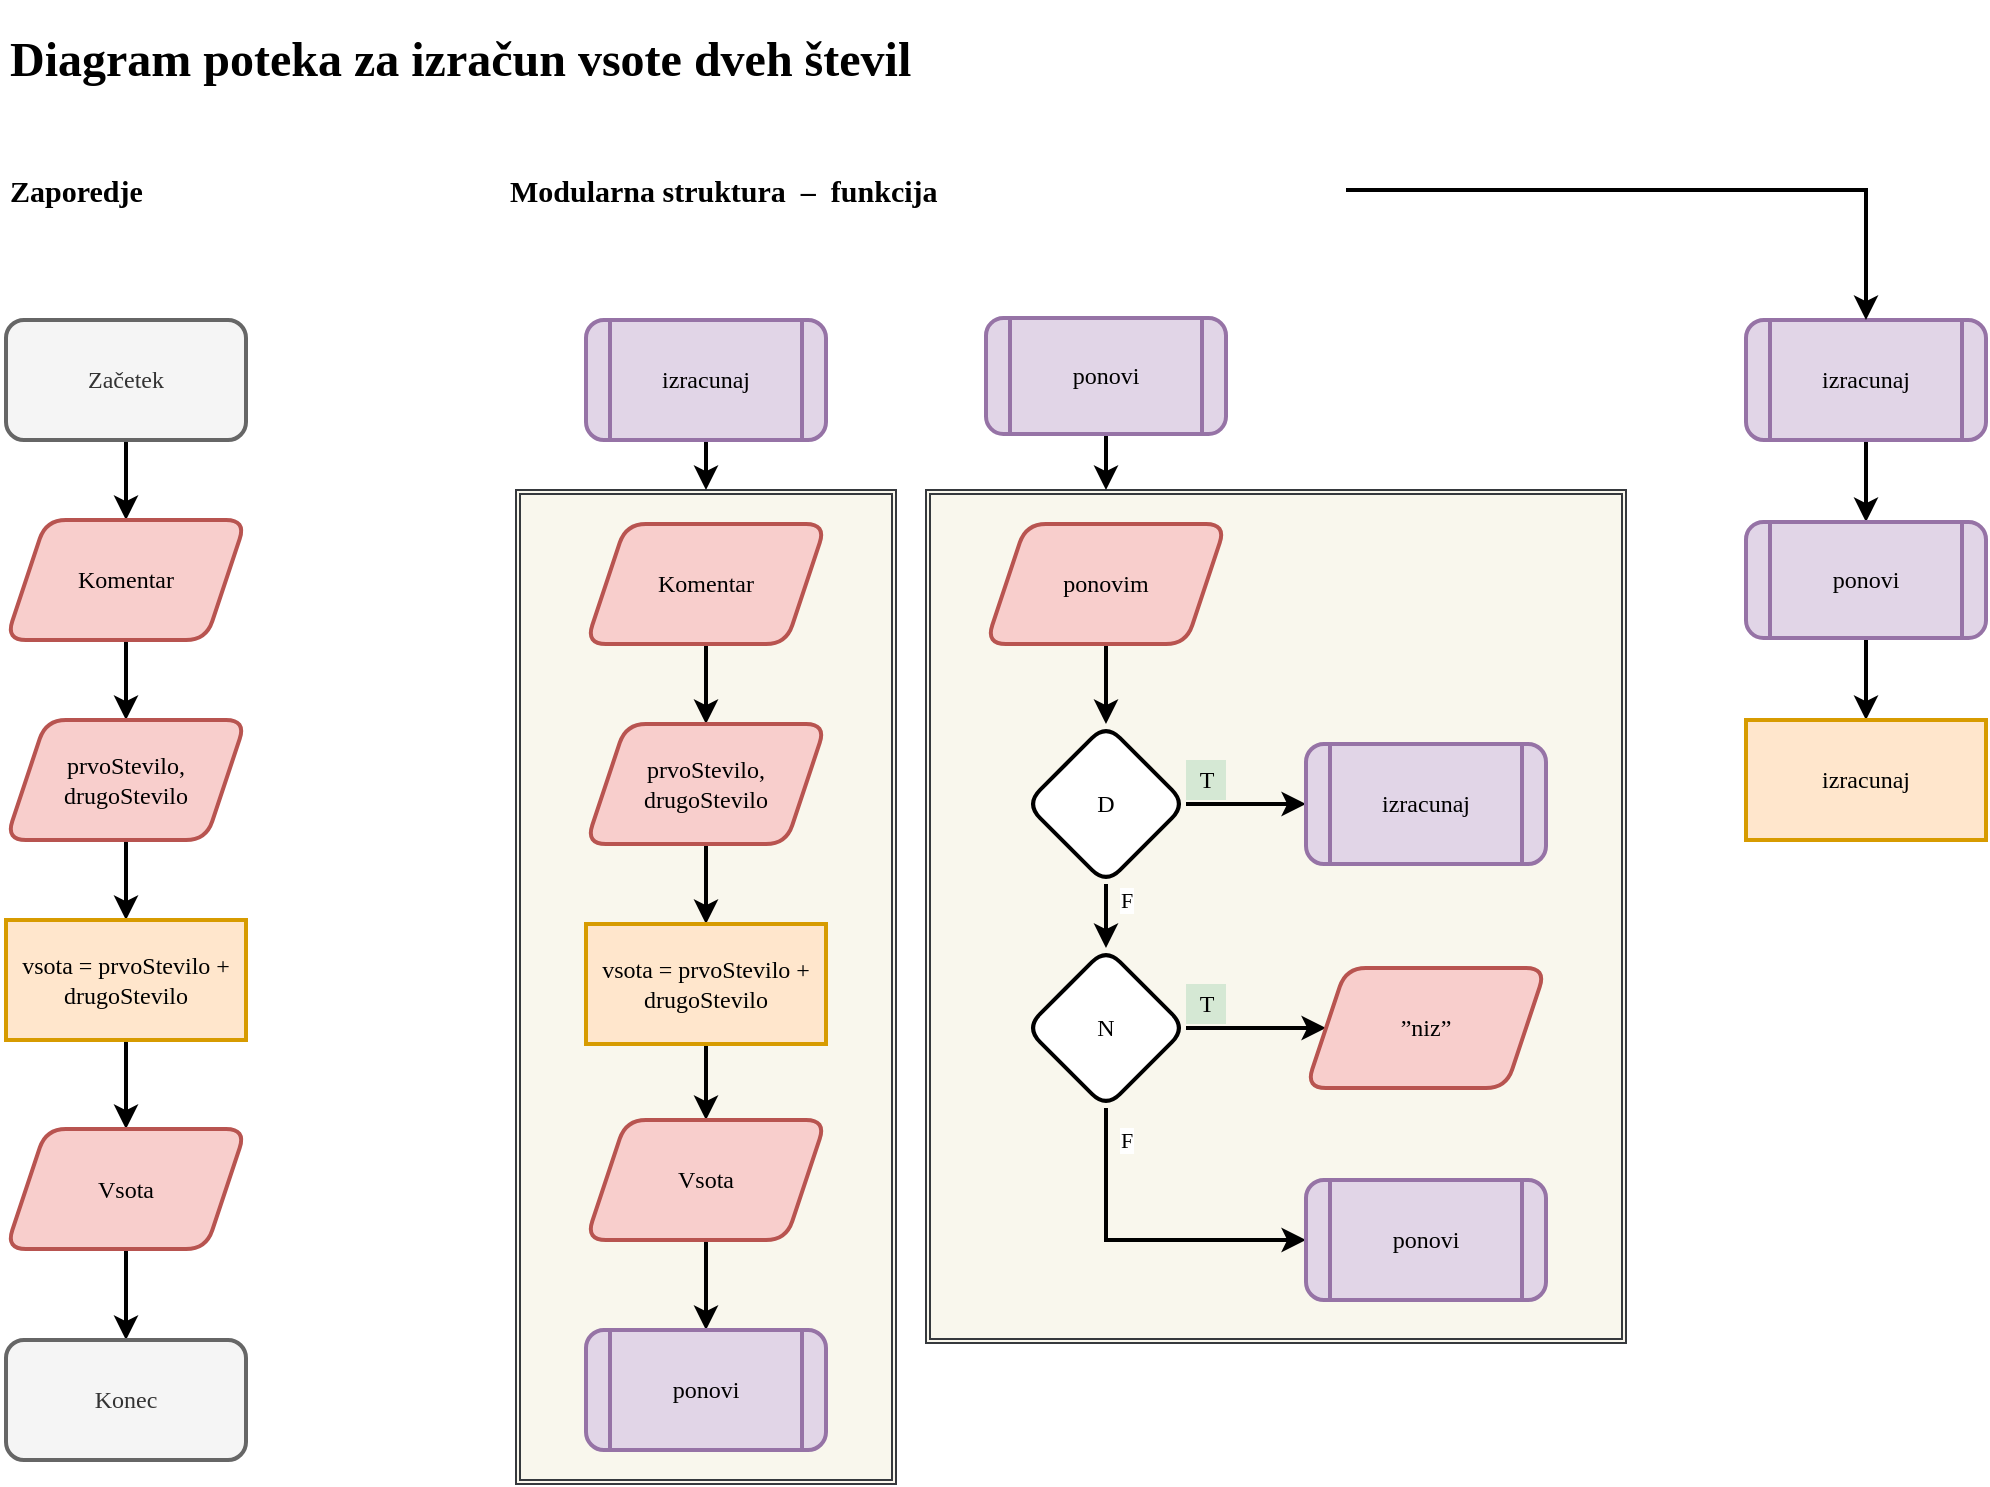 <mxfile version="13.9.2" type="github"><diagram id="enq9tbYXUga7cvXpYVXk" name="Page-1"><mxGraphModel dx="617" dy="458" grid="1" gridSize="10" guides="1" tooltips="1" connect="1" arrows="1" fold="1" page="1" pageScale="1" pageWidth="1169" pageHeight="827" math="0" shadow="0"><root><mxCell id="0"/><mxCell id="1" parent="0"/><mxCell id="UUqpzmmsJI0lA6TKm8VX-53" value="" style="shape=ext;double=1;rounded=0;whiteSpace=wrap;html=1;strokeWidth=1;fontFamily=Georgia;fillColor=#f9f7ed;strokeColor=#36393d;" parent="1" vertex="1"><mxGeometry x="550" y="275" width="350" height="426.5" as="geometry"/></mxCell><mxCell id="UUqpzmmsJI0lA6TKm8VX-51" value="" style="shape=ext;double=1;rounded=0;whiteSpace=wrap;html=1;strokeWidth=1;fontFamily=Georgia;fillColor=#f9f7ed;strokeColor=#36393d;" parent="1" vertex="1"><mxGeometry x="345" y="275" width="190" height="497" as="geometry"/></mxCell><mxCell id="UUqpzmmsJI0lA6TKm8VX-1" value="&lt;h1&gt;Diagram poteka za izračun vsote dveh števil&lt;/h1&gt;&lt;p&gt;&lt;br&gt;&lt;/p&gt;" style="text;html=1;strokeColor=none;fillColor=none;spacing=5;spacingTop=-20;whiteSpace=wrap;overflow=hidden;rounded=0;fontFamily=Georgia;" parent="1" vertex="1"><mxGeometry x="87" y="40" width="570" height="40" as="geometry"/></mxCell><mxCell id="UUqpzmmsJI0lA6TKm8VX-4" style="edgeStyle=orthogonalEdgeStyle;rounded=0;orthogonalLoop=1;jettySize=auto;html=1;entryX=0.5;entryY=0;entryDx=0;entryDy=0;fontFamily=Georgia;strokeWidth=2;" parent="1" source="UUqpzmmsJI0lA6TKm8VX-2" target="UUqpzmmsJI0lA6TKm8VX-3" edge="1"><mxGeometry relative="1" as="geometry"/></mxCell><mxCell id="UUqpzmmsJI0lA6TKm8VX-2" value="Začetek" style="rounded=1;whiteSpace=wrap;html=1;fontFamily=Georgia;strokeWidth=2;fillColor=#f5f5f5;strokeColor=#666666;fontColor=#333333;" parent="1" vertex="1"><mxGeometry x="90" y="190" width="120" height="60" as="geometry"/></mxCell><mxCell id="UUqpzmmsJI0lA6TKm8VX-6" style="edgeStyle=orthogonalEdgeStyle;rounded=0;orthogonalLoop=1;jettySize=auto;html=1;strokeWidth=2;fontFamily=Georgia;" parent="1" source="UUqpzmmsJI0lA6TKm8VX-3" target="UUqpzmmsJI0lA6TKm8VX-5" edge="1"><mxGeometry relative="1" as="geometry"/></mxCell><mxCell id="UUqpzmmsJI0lA6TKm8VX-3" value="Komentar" style="shape=parallelogram;perimeter=parallelogramPerimeter;whiteSpace=wrap;html=1;fixedSize=1;strokeWidth=2;fontFamily=Georgia;fillColor=#f8cecc;strokeColor=#b85450;rounded=1;" parent="1" vertex="1"><mxGeometry x="90" y="290" width="120" height="60" as="geometry"/></mxCell><mxCell id="UUqpzmmsJI0lA6TKm8VX-8" style="edgeStyle=orthogonalEdgeStyle;rounded=0;orthogonalLoop=1;jettySize=auto;html=1;entryX=0.5;entryY=0;entryDx=0;entryDy=0;strokeWidth=2;fontFamily=Georgia;" parent="1" source="UUqpzmmsJI0lA6TKm8VX-5" target="UUqpzmmsJI0lA6TKm8VX-7" edge="1"><mxGeometry relative="1" as="geometry"/></mxCell><mxCell id="UUqpzmmsJI0lA6TKm8VX-5" value="prvoStevilo, drugoStevilo" style="shape=parallelogram;perimeter=parallelogramPerimeter;whiteSpace=wrap;html=1;fixedSize=1;strokeWidth=2;fontFamily=Georgia;fillColor=#f8cecc;strokeColor=#b85450;rounded=1;" parent="1" vertex="1"><mxGeometry x="90" y="390" width="120" height="60" as="geometry"/></mxCell><mxCell id="UUqpzmmsJI0lA6TKm8VX-11" style="edgeStyle=orthogonalEdgeStyle;rounded=0;orthogonalLoop=1;jettySize=auto;html=1;entryX=0.5;entryY=0;entryDx=0;entryDy=0;strokeWidth=2;fontFamily=Georgia;" parent="1" source="UUqpzmmsJI0lA6TKm8VX-7" target="UUqpzmmsJI0lA6TKm8VX-9" edge="1"><mxGeometry relative="1" as="geometry"/></mxCell><mxCell id="UUqpzmmsJI0lA6TKm8VX-7" value="vsota = prvoStevilo + drugoStevilo" style="rounded=0;whiteSpace=wrap;html=1;strokeWidth=2;fontFamily=Georgia;fillColor=#ffe6cc;strokeColor=#d79b00;" parent="1" vertex="1"><mxGeometry x="90" y="490" width="120" height="60" as="geometry"/></mxCell><mxCell id="UUqpzmmsJI0lA6TKm8VX-12" style="edgeStyle=orthogonalEdgeStyle;rounded=0;orthogonalLoop=1;jettySize=auto;html=1;entryX=0.5;entryY=0;entryDx=0;entryDy=0;strokeWidth=2;fontFamily=Georgia;" parent="1" source="UUqpzmmsJI0lA6TKm8VX-9" target="UUqpzmmsJI0lA6TKm8VX-10" edge="1"><mxGeometry relative="1" as="geometry"/></mxCell><mxCell id="UUqpzmmsJI0lA6TKm8VX-9" value="Vsota" style="shape=parallelogram;perimeter=parallelogramPerimeter;whiteSpace=wrap;html=1;fixedSize=1;strokeWidth=2;fontFamily=Georgia;fillColor=#f8cecc;strokeColor=#b85450;rounded=1;" parent="1" vertex="1"><mxGeometry x="90" y="594.5" width="120" height="60" as="geometry"/></mxCell><mxCell id="UUqpzmmsJI0lA6TKm8VX-10" value="Konec" style="rounded=1;whiteSpace=wrap;html=1;fontFamily=Georgia;strokeWidth=2;fillColor=#f5f5f5;strokeColor=#666666;fontColor=#333333;" parent="1" vertex="1"><mxGeometry x="90" y="700" width="120" height="60" as="geometry"/></mxCell><mxCell id="UUqpzmmsJI0lA6TKm8VX-52" style="edgeStyle=orthogonalEdgeStyle;rounded=0;orthogonalLoop=1;jettySize=auto;html=1;exitX=0.5;exitY=1;exitDx=0;exitDy=0;entryX=0.5;entryY=0;entryDx=0;entryDy=0;strokeWidth=2;fontFamily=Georgia;" parent="1" source="UUqpzmmsJI0lA6TKm8VX-13" target="UUqpzmmsJI0lA6TKm8VX-51" edge="1"><mxGeometry relative="1" as="geometry"/></mxCell><mxCell id="UUqpzmmsJI0lA6TKm8VX-13" value="izracunaj" style="shape=process;whiteSpace=wrap;html=1;backgroundOutline=1;rounded=1;strokeWidth=2;fontFamily=Georgia;fillColor=#e1d5e7;strokeColor=#9673a6;" parent="1" vertex="1"><mxGeometry x="380" y="190" width="120" height="60" as="geometry"/></mxCell><mxCell id="F52S8Ay3OE0nJUGaeNSr-6" style="edgeStyle=orthogonalEdgeStyle;rounded=0;orthogonalLoop=1;jettySize=auto;html=1;strokeWidth=2;align=left;" edge="1" parent="1"><mxGeometry relative="1" as="geometry"><mxPoint x="640" y="275" as="targetPoint"/><mxPoint x="640" y="230" as="sourcePoint"/></mxGeometry></mxCell><mxCell id="UUqpzmmsJI0lA6TKm8VX-14" value="ponovi" style="shape=process;whiteSpace=wrap;html=1;backgroundOutline=1;rounded=1;strokeWidth=2;fontFamily=Georgia;fillColor=#e1d5e7;strokeColor=#9673a6;" parent="1" vertex="1"><mxGeometry x="580" y="189" width="120" height="58" as="geometry"/></mxCell><mxCell id="UUqpzmmsJI0lA6TKm8VX-15" style="edgeStyle=orthogonalEdgeStyle;rounded=0;orthogonalLoop=1;jettySize=auto;html=1;strokeWidth=2;fontFamily=Georgia;" parent="1" source="UUqpzmmsJI0lA6TKm8VX-16" target="UUqpzmmsJI0lA6TKm8VX-18" edge="1"><mxGeometry relative="1" as="geometry"/></mxCell><mxCell id="UUqpzmmsJI0lA6TKm8VX-16" value="Komentar" style="shape=parallelogram;perimeter=parallelogramPerimeter;whiteSpace=wrap;html=1;fixedSize=1;strokeWidth=2;fontFamily=Georgia;fillColor=#f8cecc;strokeColor=#b85450;rounded=1;" parent="1" vertex="1"><mxGeometry x="380" y="292" width="120" height="60" as="geometry"/></mxCell><mxCell id="UUqpzmmsJI0lA6TKm8VX-17" style="edgeStyle=orthogonalEdgeStyle;rounded=0;orthogonalLoop=1;jettySize=auto;html=1;entryX=0.5;entryY=0;entryDx=0;entryDy=0;strokeWidth=2;fontFamily=Georgia;" parent="1" source="UUqpzmmsJI0lA6TKm8VX-18" target="UUqpzmmsJI0lA6TKm8VX-20" edge="1"><mxGeometry relative="1" as="geometry"/></mxCell><mxCell id="UUqpzmmsJI0lA6TKm8VX-18" value="prvoStevilo, drugoStevilo" style="shape=parallelogram;perimeter=parallelogramPerimeter;whiteSpace=wrap;html=1;fixedSize=1;strokeWidth=2;fontFamily=Georgia;fillColor=#f8cecc;strokeColor=#b85450;rounded=1;" parent="1" vertex="1"><mxGeometry x="380" y="392" width="120" height="60" as="geometry"/></mxCell><mxCell id="UUqpzmmsJI0lA6TKm8VX-26" style="edgeStyle=orthogonalEdgeStyle;rounded=0;orthogonalLoop=1;jettySize=auto;html=1;entryX=0.5;entryY=0;entryDx=0;entryDy=0;strokeWidth=2;fontFamily=Georgia;" parent="1" source="UUqpzmmsJI0lA6TKm8VX-20" target="UUqpzmmsJI0lA6TKm8VX-21" edge="1"><mxGeometry relative="1" as="geometry"/></mxCell><mxCell id="UUqpzmmsJI0lA6TKm8VX-20" value="vsota = prvoStevilo + drugoStevilo" style="rounded=0;whiteSpace=wrap;html=1;strokeWidth=2;fontFamily=Georgia;fillColor=#ffe6cc;strokeColor=#d79b00;" parent="1" vertex="1"><mxGeometry x="380" y="492" width="120" height="60" as="geometry"/></mxCell><mxCell id="UUqpzmmsJI0lA6TKm8VX-27" style="edgeStyle=orthogonalEdgeStyle;rounded=0;orthogonalLoop=1;jettySize=auto;html=1;entryX=0.5;entryY=0;entryDx=0;entryDy=0;strokeWidth=2;fontFamily=Georgia;" parent="1" source="UUqpzmmsJI0lA6TKm8VX-21" target="UUqpzmmsJI0lA6TKm8VX-24" edge="1"><mxGeometry relative="1" as="geometry"/></mxCell><mxCell id="UUqpzmmsJI0lA6TKm8VX-21" value="Vsota" style="shape=parallelogram;perimeter=parallelogramPerimeter;whiteSpace=wrap;html=1;fixedSize=1;strokeWidth=2;fontFamily=Georgia;fillColor=#f8cecc;strokeColor=#b85450;rounded=1;" parent="1" vertex="1"><mxGeometry x="380" y="590" width="120" height="60" as="geometry"/></mxCell><mxCell id="UUqpzmmsJI0lA6TKm8VX-24" value="ponovi" style="shape=process;whiteSpace=wrap;html=1;backgroundOutline=1;rounded=1;strokeWidth=2;fontFamily=Georgia;fillColor=#e1d5e7;strokeColor=#9673a6;" parent="1" vertex="1"><mxGeometry x="380" y="695" width="120" height="60" as="geometry"/></mxCell><mxCell id="UUqpzmmsJI0lA6TKm8VX-32" style="edgeStyle=orthogonalEdgeStyle;rounded=0;orthogonalLoop=1;jettySize=auto;html=1;entryX=0.5;entryY=0;entryDx=0;entryDy=0;strokeWidth=2;fontFamily=Georgia;" parent="1" source="UUqpzmmsJI0lA6TKm8VX-28" target="UUqpzmmsJI0lA6TKm8VX-31" edge="1"><mxGeometry relative="1" as="geometry"/></mxCell><mxCell id="UUqpzmmsJI0lA6TKm8VX-28" value="ponovim" style="shape=parallelogram;perimeter=parallelogramPerimeter;whiteSpace=wrap;html=1;fixedSize=1;strokeWidth=2;fontFamily=Georgia;fillColor=#f8cecc;strokeColor=#b85450;rounded=1;" parent="1" vertex="1"><mxGeometry x="580" y="292" width="120" height="60" as="geometry"/></mxCell><mxCell id="UUqpzmmsJI0lA6TKm8VX-34" style="edgeStyle=orthogonalEdgeStyle;rounded=0;orthogonalLoop=1;jettySize=auto;html=1;entryX=0;entryY=0.5;entryDx=0;entryDy=0;strokeWidth=2;fontFamily=Georgia;" parent="1" source="UUqpzmmsJI0lA6TKm8VX-31" target="UUqpzmmsJI0lA6TKm8VX-33" edge="1"><mxGeometry relative="1" as="geometry"/></mxCell><mxCell id="UUqpzmmsJI0lA6TKm8VX-41" style="edgeStyle=orthogonalEdgeStyle;rounded=0;orthogonalLoop=1;jettySize=auto;html=1;entryX=0.5;entryY=0;entryDx=0;entryDy=0;strokeWidth=2;fontFamily=Georgia;" parent="1" source="UUqpzmmsJI0lA6TKm8VX-31" target="UUqpzmmsJI0lA6TKm8VX-36" edge="1"><mxGeometry relative="1" as="geometry"/></mxCell><mxCell id="UUqpzmmsJI0lA6TKm8VX-46" value="F" style="edgeLabel;html=1;align=center;verticalAlign=middle;resizable=0;points=[];fontFamily=Georgia;" parent="UUqpzmmsJI0lA6TKm8VX-41" vertex="1" connectable="0"><mxGeometry x="0.417" y="1" relative="1" as="geometry"><mxPoint x="9" y="-10" as="offset"/></mxGeometry></mxCell><mxCell id="UUqpzmmsJI0lA6TKm8VX-48" value="F" style="edgeLabel;html=1;align=center;verticalAlign=middle;resizable=0;points=[];fontFamily=Georgia;" parent="UUqpzmmsJI0lA6TKm8VX-41" vertex="1" connectable="0"><mxGeometry x="0.417" y="1" relative="1" as="geometry"><mxPoint x="9" y="110" as="offset"/></mxGeometry></mxCell><mxCell id="UUqpzmmsJI0lA6TKm8VX-31" value="D" style="rhombus;whiteSpace=wrap;html=1;rounded=1;strokeWidth=2;fontFamily=Georgia;" parent="1" vertex="1"><mxGeometry x="600" y="392" width="80" height="80" as="geometry"/></mxCell><mxCell id="UUqpzmmsJI0lA6TKm8VX-33" value="izracunaj" style="shape=process;whiteSpace=wrap;html=1;backgroundOutline=1;rounded=1;strokeWidth=2;fontFamily=Georgia;fillColor=#e1d5e7;strokeColor=#9673a6;" parent="1" vertex="1"><mxGeometry x="740" y="402" width="120" height="60" as="geometry"/></mxCell><mxCell id="UUqpzmmsJI0lA6TKm8VX-35" style="edgeStyle=orthogonalEdgeStyle;rounded=0;orthogonalLoop=1;jettySize=auto;html=1;entryX=0;entryY=0.5;entryDx=0;entryDy=0;strokeWidth=2;fontFamily=Georgia;" parent="1" source="UUqpzmmsJI0lA6TKm8VX-36" target="UUqpzmmsJI0lA6TKm8VX-43" edge="1"><mxGeometry relative="1" as="geometry"><mxPoint x="740" y="544" as="targetPoint"/></mxGeometry></mxCell><mxCell id="UUqpzmmsJI0lA6TKm8VX-42" style="edgeStyle=orthogonalEdgeStyle;rounded=0;orthogonalLoop=1;jettySize=auto;html=1;entryX=0;entryY=0.5;entryDx=0;entryDy=0;strokeWidth=2;fontFamily=Georgia;" parent="1" source="UUqpzmmsJI0lA6TKm8VX-36" target="UUqpzmmsJI0lA6TKm8VX-40" edge="1"><mxGeometry relative="1" as="geometry"><mxPoint x="640" y="610" as="targetPoint"/><Array as="points"><mxPoint x="640" y="650"/></Array></mxGeometry></mxCell><mxCell id="UUqpzmmsJI0lA6TKm8VX-36" value="N" style="rhombus;whiteSpace=wrap;html=1;rounded=1;strokeWidth=2;fontFamily=Georgia;" parent="1" vertex="1"><mxGeometry x="600" y="504" width="80" height="80" as="geometry"/></mxCell><mxCell id="UUqpzmmsJI0lA6TKm8VX-40" value="ponovi" style="shape=process;whiteSpace=wrap;html=1;backgroundOutline=1;rounded=1;strokeWidth=2;fontFamily=Georgia;fillColor=#e1d5e7;strokeColor=#9673a6;" parent="1" vertex="1"><mxGeometry x="740" y="620" width="120" height="60" as="geometry"/></mxCell><mxCell id="UUqpzmmsJI0lA6TKm8VX-43" value="”niz”" style="shape=parallelogram;perimeter=parallelogramPerimeter;whiteSpace=wrap;html=1;fixedSize=1;strokeWidth=2;fontFamily=Georgia;fillColor=#f8cecc;strokeColor=#b85450;rounded=1;" parent="1" vertex="1"><mxGeometry x="740" y="514" width="120" height="60" as="geometry"/></mxCell><mxCell id="UUqpzmmsJI0lA6TKm8VX-45" value="T" style="text;html=1;align=center;verticalAlign=middle;resizable=0;points=[];autosize=1;fontFamily=Georgia;fillColor=#d5e8d4;" parent="1" vertex="1"><mxGeometry x="680" y="410" width="20" height="20" as="geometry"/></mxCell><mxCell id="UUqpzmmsJI0lA6TKm8VX-47" value="T" style="text;html=1;align=center;verticalAlign=middle;resizable=0;points=[];autosize=1;fontFamily=Georgia;fillColor=#d5e8d4;" parent="1" vertex="1"><mxGeometry x="680" y="522" width="20" height="20" as="geometry"/></mxCell><mxCell id="UUqpzmmsJI0lA6TKm8VX-57" style="edgeStyle=orthogonalEdgeStyle;rounded=0;orthogonalLoop=1;jettySize=auto;html=1;entryX=0.5;entryY=0;entryDx=0;entryDy=0;strokeWidth=2;fontFamily=Georgia;" parent="1" source="UUqpzmmsJI0lA6TKm8VX-55" target="UUqpzmmsJI0lA6TKm8VX-56" edge="1"><mxGeometry relative="1" as="geometry"/></mxCell><mxCell id="UUqpzmmsJI0lA6TKm8VX-55" value="izracunaj" style="shape=process;whiteSpace=wrap;html=1;backgroundOutline=1;rounded=1;strokeWidth=2;fontFamily=Georgia;fillColor=#e1d5e7;strokeColor=#9673a6;" parent="1" vertex="1"><mxGeometry x="960" y="190" width="120" height="60" as="geometry"/></mxCell><mxCell id="UUqpzmmsJI0lA6TKm8VX-59" style="edgeStyle=orthogonalEdgeStyle;rounded=0;orthogonalLoop=1;jettySize=auto;html=1;entryX=0.5;entryY=0;entryDx=0;entryDy=0;strokeWidth=2;fontFamily=Georgia;" parent="1" source="UUqpzmmsJI0lA6TKm8VX-56" target="UUqpzmmsJI0lA6TKm8VX-58" edge="1"><mxGeometry relative="1" as="geometry"/></mxCell><mxCell id="UUqpzmmsJI0lA6TKm8VX-56" value="ponovi" style="shape=process;whiteSpace=wrap;html=1;backgroundOutline=1;rounded=1;strokeWidth=2;fontFamily=Georgia;fillColor=#e1d5e7;strokeColor=#9673a6;" parent="1" vertex="1"><mxGeometry x="960" y="291" width="120" height="58" as="geometry"/></mxCell><mxCell id="UUqpzmmsJI0lA6TKm8VX-58" value="izracunaj" style="rounded=0;whiteSpace=wrap;html=1;strokeWidth=2;fontFamily=Georgia;fillColor=#ffe6cc;strokeColor=#d79b00;" parent="1" vertex="1"><mxGeometry x="960" y="390" width="120" height="60" as="geometry"/></mxCell><mxCell id="UUqpzmmsJI0lA6TKm8VX-60" value="Zaporedje" style="text;html=1;strokeColor=none;fillColor=none;align=left;verticalAlign=middle;whiteSpace=wrap;rounded=0;fontFamily=Georgia;fontSize=15;fontStyle=1" parent="1" vertex="1"><mxGeometry x="90" y="115" width="40" height="20" as="geometry"/></mxCell><mxCell id="F52S8Ay3OE0nJUGaeNSr-3" style="edgeStyle=orthogonalEdgeStyle;rounded=0;orthogonalLoop=1;jettySize=auto;html=1;entryX=0.5;entryY=0;entryDx=0;entryDy=0;align=left;strokeWidth=2;" edge="1" parent="1" source="UUqpzmmsJI0lA6TKm8VX-61" target="UUqpzmmsJI0lA6TKm8VX-55"><mxGeometry relative="1" as="geometry"/></mxCell><mxCell id="UUqpzmmsJI0lA6TKm8VX-61" value="Modularna struktura &amp;nbsp;– &amp;nbsp;funkcija" style="text;html=1;strokeColor=none;fillColor=none;align=left;verticalAlign=middle;whiteSpace=wrap;rounded=0;fontFamily=Georgia;fontSize=15;fontStyle=1" parent="1" vertex="1"><mxGeometry x="340" y="110" width="420" height="30" as="geometry"/></mxCell></root></mxGraphModel></diagram></mxfile>
